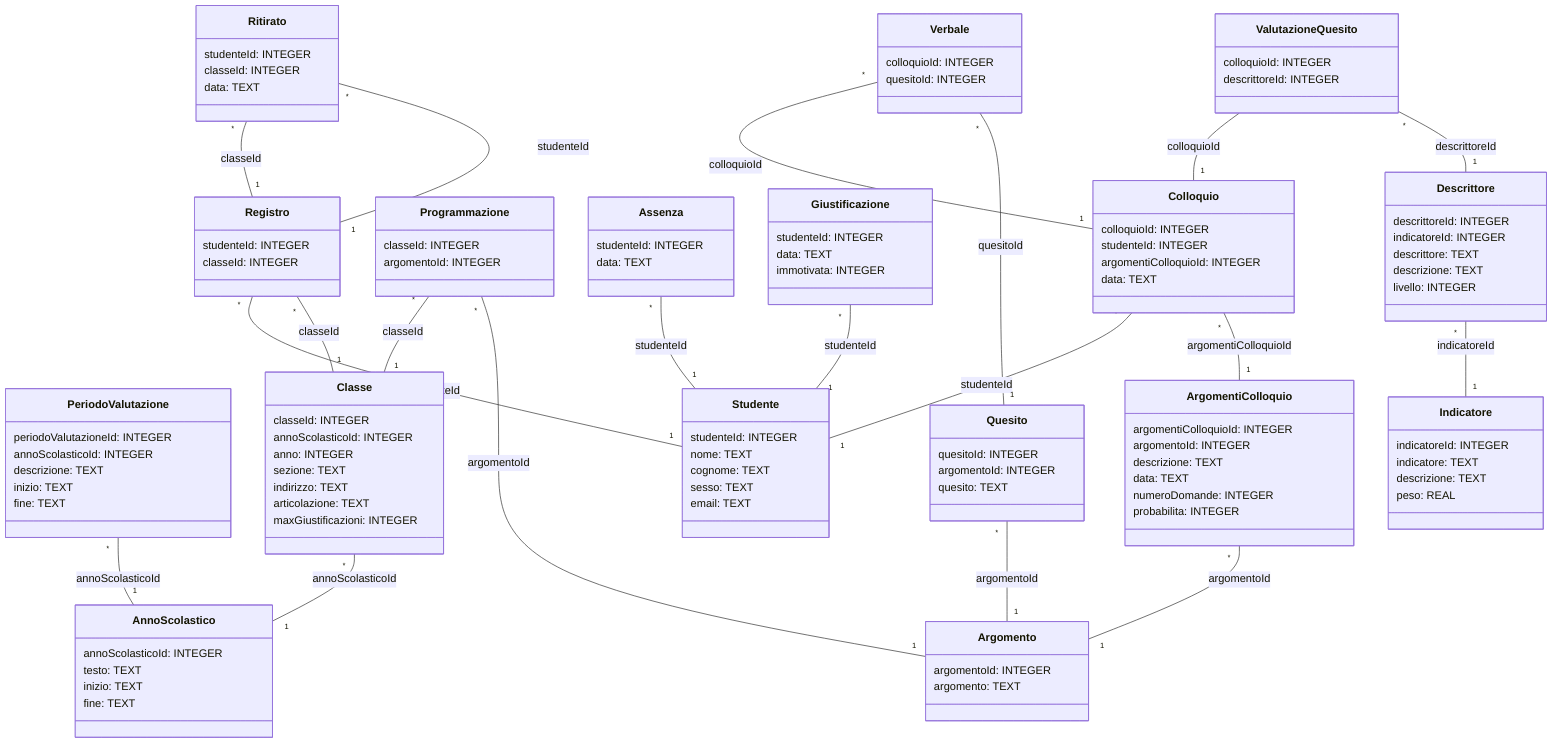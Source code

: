 classDiagram
class AnnoScolastico {
	annoScolasticoId: INTEGER
	testo: TEXT
	inizio: TEXT
	fine: TEXT
}

class PeriodoValutazione {
	periodoValutazioneId: INTEGER
	annoScolasticoId: INTEGER
	descrizione: TEXT
	inizio: TEXT
	fine: TEXT
}

class Classe {
	classeId: INTEGER
	annoScolasticoId: INTEGER
	anno: INTEGER
	sezione: TEXT
	indirizzo: TEXT
	articolazione: TEXT
	maxGiustificazioni: INTEGER
}

class Studente {
	studenteId: INTEGER
	nome: TEXT
	cognome: TEXT
	sesso: TEXT
	email: TEXT
}

class Registro {
	studenteId: INTEGER
	classeId: INTEGER
}

class Ritirato {
	studenteId: INTEGER
	classeId: INTEGER
	data: TEXT
}

class Argomento {
	argomentoId: INTEGER
	argomento: TEXT
}

class Programmazione {
	classeId: INTEGER
	argomentoId: INTEGER
}

class Quesito {
	quesitoId: INTEGER
	argomentoId: INTEGER
	quesito: TEXT
}

class Assenza {
	studenteId: INTEGER
	data: TEXT
}

class Giustificazione {
	studenteId: INTEGER
	data: TEXT
	immotivata: INTEGER
}

class ArgomentiColloquio {
	argomentiColloquioId: INTEGER
	argomentoId: INTEGER
	descrizione: TEXT
	data: TEXT
	numeroDomande: INTEGER
	probabilita: INTEGER
}

class Indicatore {
	indicatoreId: INTEGER
	indicatore: TEXT
	descrizione: TEXT
	peso: REAL
}

class Descrittore {
	descrittoreId: INTEGER
	indicatoreId: INTEGER
	descrittore: TEXT
	descrizione: TEXT
	livello: INTEGER
}

class Colloquio {
	colloquioId: INTEGER
	studenteId: INTEGER
	argomentiColloquioId: INTEGER
	data: TEXT
}

class ValutazioneQuesito {
	colloquioId: INTEGER
	descrittoreId: INTEGER
}

class Verbale {
	colloquioId: INTEGER
	quesitoId: INTEGER
}

PeriodoValutazione "*" -- "1" AnnoScolastico : annoScolasticoId
Classe "*" -- "1" AnnoScolastico : annoScolasticoId
Registro "*" -- "1" Classe : classeId
Registro "*" -- "1" Studente : studenteId
Ritirato "*" -- "1" Registro : studenteId
Ritirato "*" -- "1" Registro : classeId
Programmazione "*" -- "1" Argomento : argomentoId
Programmazione "*" -- "1" Classe : classeId
Quesito "*" -- "1" Argomento : argomentoId
Assenza "*" -- "1" Studente : studenteId
Giustificazione "*" -- "1" Studente : studenteId
ArgomentiColloquio "*" -- "1" Argomento : argomentoId
Descrittore "*" -- "1" Indicatore : indicatoreId
Colloquio "*" -- "1" ArgomentiColloquio : argomentiColloquioId
Colloquio "*" -- "1" Studente : studenteId
ValutazioneQuesito "*" -- "1" Descrittore : descrittoreId
ValutazioneQuesito "*" -- "1" Colloquio : colloquioId
Verbale "*" -- "1" Quesito : quesitoId
Verbale "*" -- "1" Colloquio : colloquioId